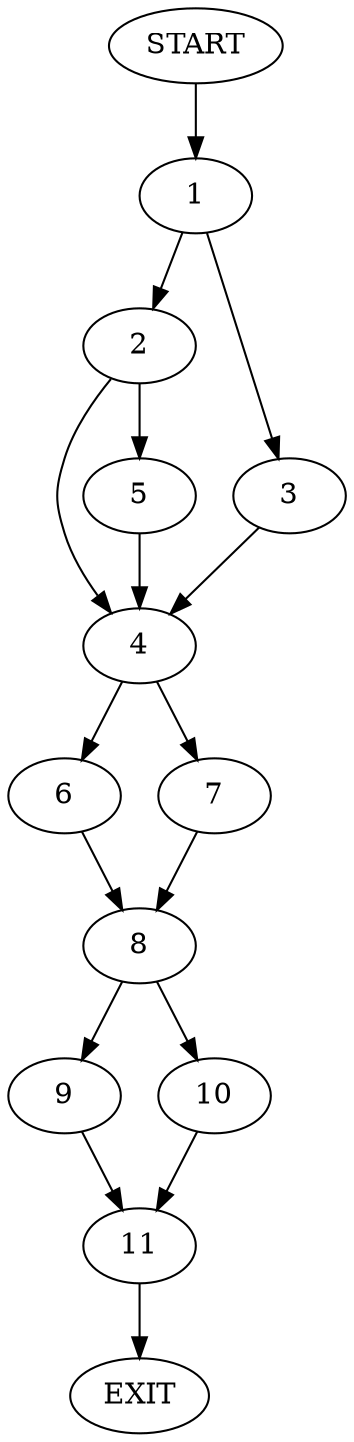 digraph {
0 [label="START"]
12 [label="EXIT"]
0 -> 1
1 -> 2
1 -> 3
3 -> 4
2 -> 4
2 -> 5
4 -> 6
4 -> 7
5 -> 4
7 -> 8
6 -> 8
8 -> 9
8 -> 10
10 -> 11
9 -> 11
11 -> 12
}
